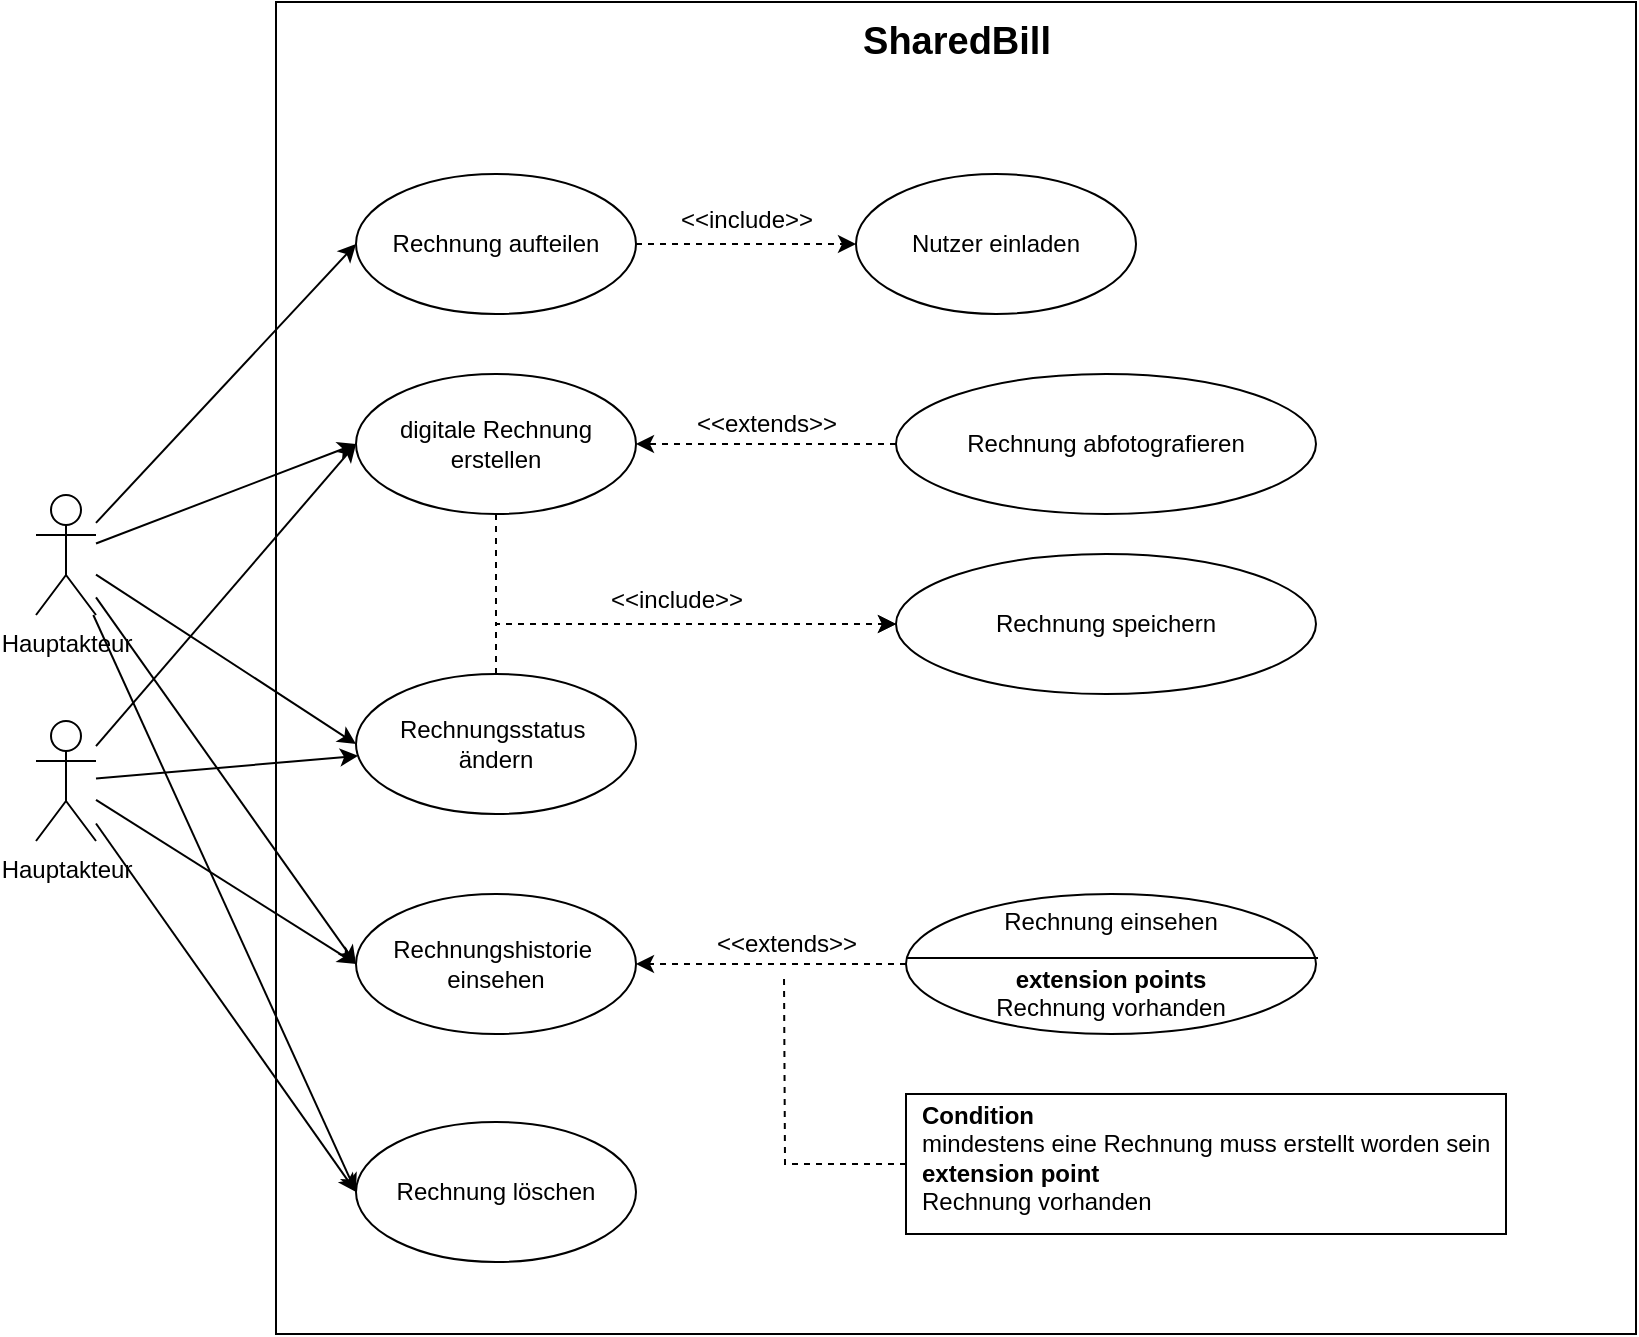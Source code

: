 <mxfile version="24.2.5" type="device">
  <diagram name="Seite-1" id="oAxXlop-ryeILSecFYtM">
    <mxGraphModel dx="1195" dy="703" grid="1" gridSize="10" guides="1" tooltips="1" connect="1" arrows="1" fold="1" page="1" pageScale="1" pageWidth="1169" pageHeight="827" math="0" shadow="0">
      <root>
        <mxCell id="0" />
        <mxCell id="1" parent="0" />
        <mxCell id="b_zlL-A4tNaL3229LXv--26" value="" style="rounded=0;whiteSpace=wrap;html=1;" parent="1" vertex="1">
          <mxGeometry x="370" y="20" width="680" height="666" as="geometry" />
        </mxCell>
        <mxCell id="5uxO7OD98EAqJdasAKFT-19" value="Nutzer einladen" style="ellipse;whiteSpace=wrap;html=1;" parent="1" vertex="1">
          <mxGeometry x="660" y="106" width="140" height="70" as="geometry" />
        </mxCell>
        <mxCell id="b_zlL-A4tNaL3229LXv--29" style="rounded=0;orthogonalLoop=1;jettySize=auto;html=1;entryX=0;entryY=0.5;entryDx=0;entryDy=0;" parent="1" source="5uxO7OD98EAqJdasAKFT-1" target="b_zlL-A4tNaL3229LXv--7" edge="1">
          <mxGeometry relative="1" as="geometry" />
        </mxCell>
        <mxCell id="b_zlL-A4tNaL3229LXv--30" style="rounded=0;orthogonalLoop=1;jettySize=auto;html=1;entryX=0;entryY=0.5;entryDx=0;entryDy=0;" parent="1" source="5uxO7OD98EAqJdasAKFT-1" target="b_zlL-A4tNaL3229LXv--1" edge="1">
          <mxGeometry relative="1" as="geometry" />
        </mxCell>
        <mxCell id="b_zlL-A4tNaL3229LXv--31" style="rounded=0;orthogonalLoop=1;jettySize=auto;html=1;entryX=0;entryY=0.5;entryDx=0;entryDy=0;" parent="1" source="5uxO7OD98EAqJdasAKFT-1" target="b_zlL-A4tNaL3229LXv--6" edge="1">
          <mxGeometry relative="1" as="geometry" />
        </mxCell>
        <mxCell id="b_zlL-A4tNaL3229LXv--32" style="rounded=0;orthogonalLoop=1;jettySize=auto;html=1;entryX=0;entryY=0.5;entryDx=0;entryDy=0;" parent="1" source="5uxO7OD98EAqJdasAKFT-1" target="b_zlL-A4tNaL3229LXv--2" edge="1">
          <mxGeometry relative="1" as="geometry" />
        </mxCell>
        <mxCell id="-AXBNw_CY_lj8qYDu66l-4" style="rounded=0;orthogonalLoop=1;jettySize=auto;html=1;entryX=0;entryY=0.5;entryDx=0;entryDy=0;" edge="1" parent="1" source="5uxO7OD98EAqJdasAKFT-1" target="-AXBNw_CY_lj8qYDu66l-1">
          <mxGeometry relative="1" as="geometry" />
        </mxCell>
        <mxCell id="5uxO7OD98EAqJdasAKFT-1" value="Hauptakteur" style="shape=umlActor;verticalLabelPosition=bottom;verticalAlign=top;html=1;" parent="1" vertex="1">
          <mxGeometry x="250" y="266.5" width="30" height="60" as="geometry" />
        </mxCell>
        <mxCell id="b_zlL-A4tNaL3229LXv--23" style="edgeStyle=orthogonalEdgeStyle;rounded=0;orthogonalLoop=1;jettySize=auto;html=1;entryX=0;entryY=0.5;entryDx=0;entryDy=0;dashed=1;" parent="1" source="b_zlL-A4tNaL3229LXv--1" target="b_zlL-A4tNaL3229LXv--22" edge="1">
          <mxGeometry relative="1" as="geometry">
            <Array as="points">
              <mxPoint x="480" y="331" />
            </Array>
          </mxGeometry>
        </mxCell>
        <mxCell id="b_zlL-A4tNaL3229LXv--1" value="digitale Rechnung erstellen" style="ellipse;whiteSpace=wrap;html=1;" parent="1" vertex="1">
          <mxGeometry x="410" y="206" width="140" height="70" as="geometry" />
        </mxCell>
        <mxCell id="b_zlL-A4tNaL3229LXv--2" value="Rechnungshistorie&amp;nbsp;&lt;div&gt;einsehen&lt;/div&gt;" style="ellipse;whiteSpace=wrap;html=1;" parent="1" vertex="1">
          <mxGeometry x="410" y="466" width="140" height="70" as="geometry" />
        </mxCell>
        <mxCell id="b_zlL-A4tNaL3229LXv--9" style="edgeStyle=orthogonalEdgeStyle;rounded=0;orthogonalLoop=1;jettySize=auto;html=1;dashed=1;" parent="1" source="b_zlL-A4tNaL3229LXv--3" target="b_zlL-A4tNaL3229LXv--1" edge="1">
          <mxGeometry relative="1" as="geometry" />
        </mxCell>
        <mxCell id="b_zlL-A4tNaL3229LXv--3" value="Rechnung abfotografieren" style="ellipse;whiteSpace=wrap;html=1;" parent="1" vertex="1">
          <mxGeometry x="680" y="206" width="210" height="70" as="geometry" />
        </mxCell>
        <mxCell id="b_zlL-A4tNaL3229LXv--25" style="edgeStyle=orthogonalEdgeStyle;rounded=0;orthogonalLoop=1;jettySize=auto;html=1;entryX=0;entryY=0.5;entryDx=0;entryDy=0;dashed=1;" parent="1" source="b_zlL-A4tNaL3229LXv--6" target="b_zlL-A4tNaL3229LXv--22" edge="1">
          <mxGeometry relative="1" as="geometry">
            <Array as="points">
              <mxPoint x="480" y="331" />
            </Array>
          </mxGeometry>
        </mxCell>
        <mxCell id="b_zlL-A4tNaL3229LXv--6" value="Rechnungsstatus&amp;nbsp;&lt;div&gt;ändern&lt;/div&gt;" style="ellipse;whiteSpace=wrap;html=1;" parent="1" vertex="1">
          <mxGeometry x="410" y="356" width="140" height="70" as="geometry" />
        </mxCell>
        <mxCell id="b_zlL-A4tNaL3229LXv--11" style="edgeStyle=orthogonalEdgeStyle;rounded=0;orthogonalLoop=1;jettySize=auto;html=1;entryX=0;entryY=0.5;entryDx=0;entryDy=0;dashed=1;" parent="1" source="b_zlL-A4tNaL3229LXv--7" target="5uxO7OD98EAqJdasAKFT-19" edge="1">
          <mxGeometry relative="1" as="geometry" />
        </mxCell>
        <mxCell id="b_zlL-A4tNaL3229LXv--7" value="Rechnung aufteilen" style="ellipse;whiteSpace=wrap;html=1;" parent="1" vertex="1">
          <mxGeometry x="410" y="106" width="140" height="70" as="geometry" />
        </mxCell>
        <mxCell id="b_zlL-A4tNaL3229LXv--10" value="&amp;lt;&amp;lt;extends&amp;gt;&amp;gt;" style="text;html=1;align=center;verticalAlign=middle;resizable=0;points=[];autosize=1;strokeColor=none;fillColor=none;" parent="1" vertex="1">
          <mxGeometry x="570" y="216" width="90" height="30" as="geometry" />
        </mxCell>
        <mxCell id="b_zlL-A4tNaL3229LXv--12" value="&amp;lt;&amp;lt;include&amp;gt;&amp;gt;" style="text;html=1;align=center;verticalAlign=middle;resizable=0;points=[];autosize=1;strokeColor=none;fillColor=none;" parent="1" vertex="1">
          <mxGeometry x="560" y="114" width="90" height="30" as="geometry" />
        </mxCell>
        <mxCell id="b_zlL-A4tNaL3229LXv--18" style="edgeStyle=orthogonalEdgeStyle;rounded=0;orthogonalLoop=1;jettySize=auto;html=1;entryX=1;entryY=0.5;entryDx=0;entryDy=0;dashed=1;" parent="1" source="b_zlL-A4tNaL3229LXv--13" target="b_zlL-A4tNaL3229LXv--2" edge="1">
          <mxGeometry relative="1" as="geometry" />
        </mxCell>
        <mxCell id="b_zlL-A4tNaL3229LXv--13" value="Rechnung einsehen&lt;div&gt;&lt;div&gt;&lt;br&gt;&lt;/div&gt;&lt;div&gt;&lt;b&gt;extension points&lt;/b&gt;&lt;/div&gt;&lt;div&gt;Rechnung vorhanden&lt;/div&gt;&lt;/div&gt;" style="ellipse;whiteSpace=wrap;html=1;" parent="1" vertex="1">
          <mxGeometry x="685" y="466" width="205" height="70" as="geometry" />
        </mxCell>
        <mxCell id="b_zlL-A4tNaL3229LXv--15" value="" style="line;strokeWidth=1;fillColor=none;align=left;verticalAlign=middle;spacingTop=-1;spacingLeft=3;spacingRight=3;rotatable=0;labelPosition=right;points=[];portConstraint=eastwest;strokeColor=inherit;" parent="1" vertex="1">
          <mxGeometry x="685" y="494" width="206" height="8" as="geometry" />
        </mxCell>
        <mxCell id="b_zlL-A4tNaL3229LXv--19" value="&amp;lt;&amp;lt;extends&amp;gt;&amp;gt;" style="text;html=1;align=center;verticalAlign=middle;resizable=0;points=[];autosize=1;strokeColor=none;fillColor=none;" parent="1" vertex="1">
          <mxGeometry x="580" y="476" width="90" height="30" as="geometry" />
        </mxCell>
        <mxCell id="b_zlL-A4tNaL3229LXv--20" value="&lt;p style=&quot;margin:0px;margin-top:4px;text-align:center;text-decoration:underline;&quot;&gt;&lt;/p&gt;&lt;p style=&quot;margin:0px;margin-left:8px;&quot;&gt;&lt;b&gt;Condition&lt;/b&gt;&lt;/p&gt;&lt;p style=&quot;margin:0px;margin-left:8px;&quot;&gt;mindestens eine Rechnung muss erstellt worden sein&lt;/p&gt;&lt;p style=&quot;margin:0px;margin-left:8px;&quot;&gt;&lt;b style=&quot;background-color: initial;&quot;&gt;extension point&lt;/b&gt;&lt;br&gt;&lt;/p&gt;&lt;p style=&quot;margin:0px;margin-left:8px;&quot;&gt;Rechnung vorhanden&lt;/p&gt;" style="verticalAlign=top;align=left;overflow=fill;html=1;whiteSpace=wrap;" parent="1" vertex="1">
          <mxGeometry x="685" y="566" width="300" height="70" as="geometry" />
        </mxCell>
        <mxCell id="b_zlL-A4tNaL3229LXv--21" style="edgeStyle=orthogonalEdgeStyle;rounded=0;orthogonalLoop=1;jettySize=auto;html=1;dashed=1;endArrow=none;endFill=0;" parent="1" source="b_zlL-A4tNaL3229LXv--20" edge="1">
          <mxGeometry relative="1" as="geometry">
            <mxPoint x="624" y="506" as="targetPoint" />
          </mxGeometry>
        </mxCell>
        <mxCell id="b_zlL-A4tNaL3229LXv--22" value="Rechnung speichern" style="ellipse;whiteSpace=wrap;html=1;" parent="1" vertex="1">
          <mxGeometry x="680" y="296" width="210" height="70" as="geometry" />
        </mxCell>
        <mxCell id="b_zlL-A4tNaL3229LXv--24" value="&amp;lt;&amp;lt;include&amp;gt;&amp;gt;" style="text;html=1;align=center;verticalAlign=middle;resizable=0;points=[];autosize=1;strokeColor=none;fillColor=none;" parent="1" vertex="1">
          <mxGeometry x="525" y="304" width="90" height="30" as="geometry" />
        </mxCell>
        <mxCell id="b_zlL-A4tNaL3229LXv--33" style="rounded=0;orthogonalLoop=1;jettySize=auto;html=1;entryX=0;entryY=0.5;entryDx=0;entryDy=0;" parent="1" source="b_zlL-A4tNaL3229LXv--27" target="b_zlL-A4tNaL3229LXv--2" edge="1">
          <mxGeometry relative="1" as="geometry" />
        </mxCell>
        <mxCell id="b_zlL-A4tNaL3229LXv--34" style="rounded=0;orthogonalLoop=1;jettySize=auto;html=1;" parent="1" source="b_zlL-A4tNaL3229LXv--27" target="b_zlL-A4tNaL3229LXv--6" edge="1">
          <mxGeometry relative="1" as="geometry" />
        </mxCell>
        <mxCell id="b_zlL-A4tNaL3229LXv--35" style="rounded=0;orthogonalLoop=1;jettySize=auto;html=1;entryX=0;entryY=0.5;entryDx=0;entryDy=0;" parent="1" source="b_zlL-A4tNaL3229LXv--27" target="b_zlL-A4tNaL3229LXv--1" edge="1">
          <mxGeometry relative="1" as="geometry" />
        </mxCell>
        <mxCell id="-AXBNw_CY_lj8qYDu66l-3" style="rounded=0;orthogonalLoop=1;jettySize=auto;html=1;entryX=0;entryY=0.5;entryDx=0;entryDy=0;" edge="1" parent="1" source="b_zlL-A4tNaL3229LXv--27" target="-AXBNw_CY_lj8qYDu66l-1">
          <mxGeometry relative="1" as="geometry" />
        </mxCell>
        <mxCell id="b_zlL-A4tNaL3229LXv--27" value="Hauptakteur" style="shape=umlActor;verticalLabelPosition=bottom;verticalAlign=top;html=1;" parent="1" vertex="1">
          <mxGeometry x="250" y="379.5" width="30" height="60" as="geometry" />
        </mxCell>
        <mxCell id="b_zlL-A4tNaL3229LXv--28" value="&lt;b&gt;&lt;font style=&quot;font-size: 19px;&quot;&gt;SharedBill&lt;/font&gt;&lt;/b&gt;" style="text;html=1;align=center;verticalAlign=middle;resizable=0;points=[];autosize=1;strokeColor=none;fillColor=none;" parent="1" vertex="1">
          <mxGeometry x="650" y="20" width="120" height="40" as="geometry" />
        </mxCell>
        <mxCell id="-AXBNw_CY_lj8qYDu66l-1" value="Rechnung löschen" style="ellipse;whiteSpace=wrap;html=1;" vertex="1" parent="1">
          <mxGeometry x="410" y="580" width="140" height="70" as="geometry" />
        </mxCell>
      </root>
    </mxGraphModel>
  </diagram>
</mxfile>
